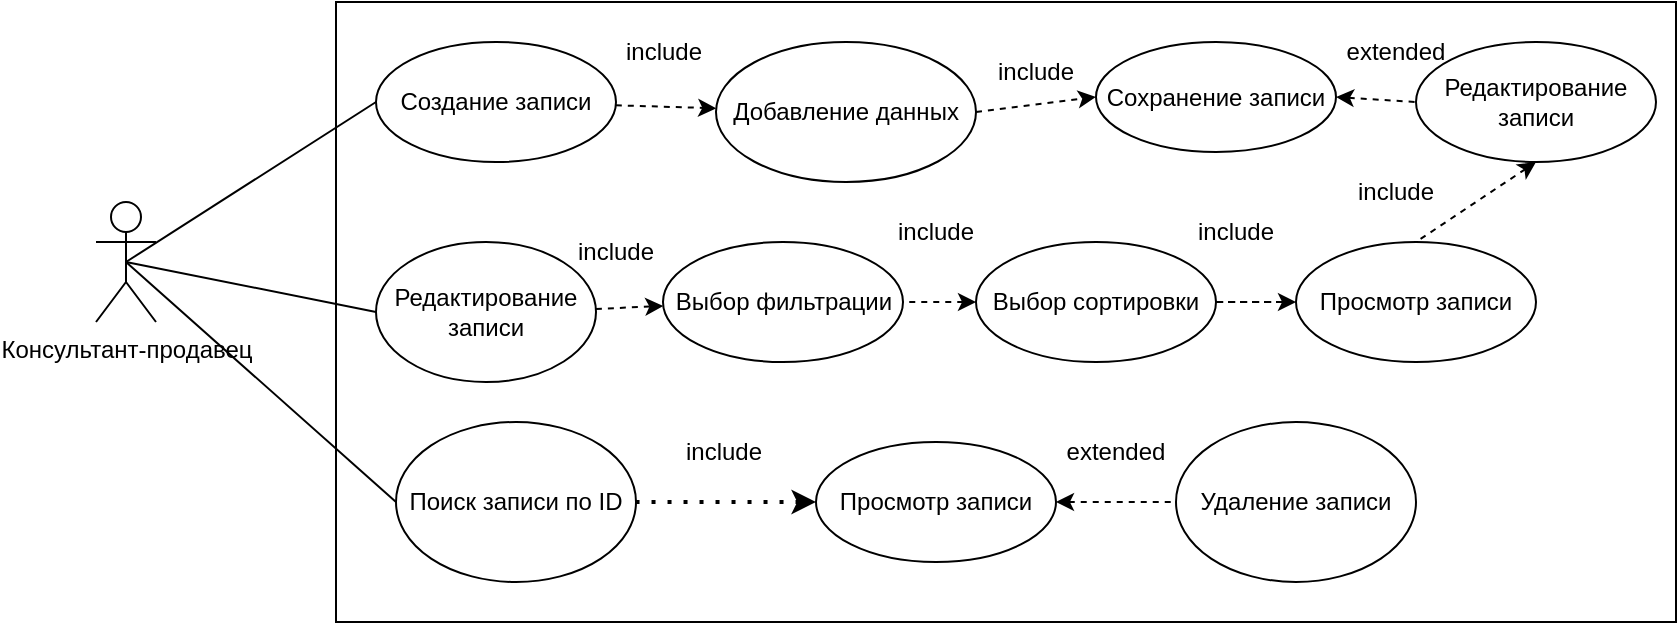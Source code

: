 <mxfile version="24.4.13" type="device">
  <diagram name="Страница — 1" id="Wkboei9bCdQ3mvkF6ZCS">
    <mxGraphModel dx="724" dy="434" grid="0" gridSize="10" guides="1" tooltips="1" connect="1" arrows="1" fold="1" page="0" pageScale="1" pageWidth="827" pageHeight="1169" math="0" shadow="0">
      <root>
        <mxCell id="0" />
        <mxCell id="1" parent="0" />
        <mxCell id="adg_dMzKwfag7LFjFZzg-8" value="Консультант-продавец&lt;div&gt;&lt;br&gt;&lt;/div&gt;" style="shape=umlActor;verticalLabelPosition=bottom;verticalAlign=top;html=1;outlineConnect=0;" parent="1" vertex="1">
          <mxGeometry x="130" y="230" width="30" height="60" as="geometry" />
        </mxCell>
        <mxCell id="adg_dMzKwfag7LFjFZzg-9" value="" style="rounded=0;whiteSpace=wrap;html=1;" parent="1" vertex="1">
          <mxGeometry x="250" y="130" width="670" height="310" as="geometry" />
        </mxCell>
        <mxCell id="adg_dMzKwfag7LFjFZzg-30" value="" style="rounded=0;orthogonalLoop=1;jettySize=auto;html=1;endArrow=classic;endFill=1;dashed=1;" parent="1" source="adg_dMzKwfag7LFjFZzg-10" target="adg_dMzKwfag7LFjFZzg-12" edge="1">
          <mxGeometry relative="1" as="geometry" />
        </mxCell>
        <mxCell id="adg_dMzKwfag7LFjFZzg-10" value="Создание записи" style="ellipse;whiteSpace=wrap;html=1;" parent="1" vertex="1">
          <mxGeometry x="270" y="150" width="120" height="60" as="geometry" />
        </mxCell>
        <mxCell id="adg_dMzKwfag7LFjFZzg-32" style="rounded=0;orthogonalLoop=1;jettySize=auto;html=1;exitX=1;exitY=0.5;exitDx=0;exitDy=0;entryX=0;entryY=0.5;entryDx=0;entryDy=0;dashed=1;endArrow=classic;endFill=1;" parent="1" source="adg_dMzKwfag7LFjFZzg-12" target="adg_dMzKwfag7LFjFZzg-13" edge="1">
          <mxGeometry relative="1" as="geometry" />
        </mxCell>
        <mxCell id="adg_dMzKwfag7LFjFZzg-12" value="Добавление данных" style="ellipse;whiteSpace=wrap;html=1;" parent="1" vertex="1">
          <mxGeometry x="440" y="150" width="130" height="70" as="geometry" />
        </mxCell>
        <mxCell id="adg_dMzKwfag7LFjFZzg-33" style="rounded=0;orthogonalLoop=1;jettySize=auto;html=1;exitX=1;exitY=0.5;exitDx=0;exitDy=0;entryX=0;entryY=0.5;entryDx=0;entryDy=0;endArrow=none;endFill=0;startArrow=classic;startFill=1;dashed=1;" parent="1" source="adg_dMzKwfag7LFjFZzg-13" target="adg_dMzKwfag7LFjFZzg-18" edge="1">
          <mxGeometry relative="1" as="geometry" />
        </mxCell>
        <mxCell id="adg_dMzKwfag7LFjFZzg-13" value="Сохранение записи" style="ellipse;whiteSpace=wrap;html=1;" parent="1" vertex="1">
          <mxGeometry x="630" y="150" width="120" height="55" as="geometry" />
        </mxCell>
        <mxCell id="adg_dMzKwfag7LFjFZzg-40" value="" style="rounded=0;orthogonalLoop=1;jettySize=auto;html=1;dashed=1;endArrow=classic;endFill=1;" parent="1" source="adg_dMzKwfag7LFjFZzg-14" target="adg_dMzKwfag7LFjFZzg-15" edge="1">
          <mxGeometry relative="1" as="geometry" />
        </mxCell>
        <mxCell id="adg_dMzKwfag7LFjFZzg-14" value="Редактирование записи" style="ellipse;whiteSpace=wrap;html=1;" parent="1" vertex="1">
          <mxGeometry x="270" y="250" width="110" height="70" as="geometry" />
        </mxCell>
        <mxCell id="adg_dMzKwfag7LFjFZzg-15" value="Выбор фильтрации" style="ellipse;whiteSpace=wrap;html=1;" parent="1" vertex="1">
          <mxGeometry x="413.5" y="250" width="120" height="60" as="geometry" />
        </mxCell>
        <mxCell id="adg_dMzKwfag7LFjFZzg-35" style="rounded=0;orthogonalLoop=1;jettySize=auto;html=1;exitX=1;exitY=0.5;exitDx=0;exitDy=0;entryX=0;entryY=0.5;entryDx=0;entryDy=0;dashed=1;endArrow=none;endFill=0;" parent="1" source="adg_dMzKwfag7LFjFZzg-16" target="adg_dMzKwfag7LFjFZzg-17" edge="1">
          <mxGeometry relative="1" as="geometry" />
        </mxCell>
        <mxCell id="adg_dMzKwfag7LFjFZzg-36" style="rounded=0;orthogonalLoop=1;jettySize=auto;html=1;exitX=0;exitY=0.5;exitDx=0;exitDy=0;entryX=1;entryY=0.5;entryDx=0;entryDy=0;dashed=1;endArrow=none;endFill=0;startArrow=classic;startFill=1;" parent="1" source="adg_dMzKwfag7LFjFZzg-16" target="adg_dMzKwfag7LFjFZzg-15" edge="1">
          <mxGeometry relative="1" as="geometry" />
        </mxCell>
        <mxCell id="adg_dMzKwfag7LFjFZzg-16" value="Выбор сортировки" style="ellipse;whiteSpace=wrap;html=1;" parent="1" vertex="1">
          <mxGeometry x="570" y="250" width="120" height="60" as="geometry" />
        </mxCell>
        <mxCell id="adg_dMzKwfag7LFjFZzg-39" style="rounded=0;orthogonalLoop=1;jettySize=auto;html=1;exitX=1;exitY=0.5;exitDx=0;exitDy=0;entryX=0;entryY=0.5;entryDx=0;entryDy=0;dashed=1;endArrow=none;endFill=0;startArrow=classic;startFill=1;" parent="1" source="adg_dMzKwfag7LFjFZzg-23" target="adg_dMzKwfag7LFjFZzg-22" edge="1">
          <mxGeometry relative="1" as="geometry" />
        </mxCell>
        <mxCell id="9_5izONgud1YBe6uDrTe-3" value="" style="edgeStyle=orthogonalEdgeStyle;rounded=0;orthogonalLoop=1;jettySize=auto;html=1;startArrow=classic;startFill=1;endArrow=none;endFill=0;dashed=1;" parent="1" source="adg_dMzKwfag7LFjFZzg-17" target="adg_dMzKwfag7LFjFZzg-16" edge="1">
          <mxGeometry relative="1" as="geometry" />
        </mxCell>
        <mxCell id="adg_dMzKwfag7LFjFZzg-17" value="Просмотр записи" style="ellipse;whiteSpace=wrap;html=1;" parent="1" vertex="1">
          <mxGeometry x="730" y="250" width="120" height="60" as="geometry" />
        </mxCell>
        <mxCell id="adg_dMzKwfag7LFjFZzg-34" style="rounded=0;orthogonalLoop=1;jettySize=auto;html=1;exitX=0.5;exitY=1;exitDx=0;exitDy=0;entryX=0.5;entryY=0;entryDx=0;entryDy=0;endArrow=none;endFill=0;dashed=1;startArrow=classic;startFill=1;" parent="1" source="adg_dMzKwfag7LFjFZzg-18" target="adg_dMzKwfag7LFjFZzg-17" edge="1">
          <mxGeometry relative="1" as="geometry" />
        </mxCell>
        <mxCell id="adg_dMzKwfag7LFjFZzg-18" value="Редактирование записи" style="ellipse;whiteSpace=wrap;html=1;" parent="1" vertex="1">
          <mxGeometry x="790" y="150" width="120" height="60" as="geometry" />
        </mxCell>
        <mxCell id="adg_dMzKwfag7LFjFZzg-21" value="Поиск записи по ID" style="ellipse;whiteSpace=wrap;html=1;" parent="1" vertex="1">
          <mxGeometry x="280" y="340" width="120" height="80" as="geometry" />
        </mxCell>
        <mxCell id="adg_dMzKwfag7LFjFZzg-22" value="Удаление записи" style="ellipse;whiteSpace=wrap;html=1;" parent="1" vertex="1">
          <mxGeometry x="670" y="340" width="120" height="80" as="geometry" />
        </mxCell>
        <mxCell id="adg_dMzKwfag7LFjFZzg-23" value="Просмотр записи" style="ellipse;whiteSpace=wrap;html=1;" parent="1" vertex="1">
          <mxGeometry x="490" y="350" width="120" height="60" as="geometry" />
        </mxCell>
        <mxCell id="adg_dMzKwfag7LFjFZzg-25" style="rounded=0;orthogonalLoop=1;jettySize=auto;html=1;exitX=0;exitY=0.5;exitDx=0;exitDy=0;entryX=0.5;entryY=0.5;entryDx=0;entryDy=0;entryPerimeter=0;startArrow=none;startFill=0;endArrow=none;endFill=0;" parent="1" source="adg_dMzKwfag7LFjFZzg-10" target="adg_dMzKwfag7LFjFZzg-8" edge="1">
          <mxGeometry relative="1" as="geometry" />
        </mxCell>
        <mxCell id="adg_dMzKwfag7LFjFZzg-26" style="rounded=0;orthogonalLoop=1;jettySize=auto;html=1;entryX=0;entryY=0.5;entryDx=0;entryDy=0;exitX=0.5;exitY=0.5;exitDx=0;exitDy=0;exitPerimeter=0;endArrow=none;endFill=0;" parent="1" source="adg_dMzKwfag7LFjFZzg-8" target="adg_dMzKwfag7LFjFZzg-14" edge="1">
          <mxGeometry relative="1" as="geometry">
            <mxPoint x="150" y="230" as="sourcePoint" />
            <mxPoint x="255" y="295" as="targetPoint" />
          </mxGeometry>
        </mxCell>
        <mxCell id="adg_dMzKwfag7LFjFZzg-28" style="rounded=0;orthogonalLoop=1;jettySize=auto;html=1;exitX=0.5;exitY=0.5;exitDx=0;exitDy=0;exitPerimeter=0;entryX=0;entryY=0.5;entryDx=0;entryDy=0;endArrow=none;endFill=0;" parent="1" source="adg_dMzKwfag7LFjFZzg-8" target="adg_dMzKwfag7LFjFZzg-21" edge="1">
          <mxGeometry relative="1" as="geometry" />
        </mxCell>
        <mxCell id="adg_dMzKwfag7LFjFZzg-42" value="" style="endArrow=none;dashed=1;html=1;dashPattern=1 3;strokeWidth=2;rounded=0;entryX=1;entryY=0.5;entryDx=0;entryDy=0;exitX=0;exitY=0.5;exitDx=0;exitDy=0;endFill=0;startArrow=classic;startFill=1;" parent="1" source="adg_dMzKwfag7LFjFZzg-23" target="adg_dMzKwfag7LFjFZzg-21" edge="1">
          <mxGeometry width="50" height="50" relative="1" as="geometry">
            <mxPoint x="490" y="350" as="sourcePoint" />
            <mxPoint x="540" y="300" as="targetPoint" />
          </mxGeometry>
        </mxCell>
        <mxCell id="9_5izONgud1YBe6uDrTe-2" value="include" style="text;html=1;align=center;verticalAlign=middle;whiteSpace=wrap;rounded=0;" parent="1" vertex="1">
          <mxGeometry x="384" y="140" width="60" height="30" as="geometry" />
        </mxCell>
        <mxCell id="9_5izONgud1YBe6uDrTe-4" value="include" style="text;html=1;align=center;verticalAlign=middle;whiteSpace=wrap;rounded=0;" parent="1" vertex="1">
          <mxGeometry x="570" y="150" width="60" height="30" as="geometry" />
        </mxCell>
        <mxCell id="9_5izONgud1YBe6uDrTe-5" value="include" style="text;html=1;align=center;verticalAlign=middle;whiteSpace=wrap;rounded=0;" parent="1" vertex="1">
          <mxGeometry x="360" y="240" width="60" height="30" as="geometry" />
        </mxCell>
        <mxCell id="9_5izONgud1YBe6uDrTe-6" value="include" style="text;html=1;align=center;verticalAlign=middle;whiteSpace=wrap;rounded=0;" parent="1" vertex="1">
          <mxGeometry x="413.5" y="340" width="60" height="30" as="geometry" />
        </mxCell>
        <mxCell id="9_5izONgud1YBe6uDrTe-7" value="extended" style="text;html=1;align=center;verticalAlign=middle;whiteSpace=wrap;rounded=0;" parent="1" vertex="1">
          <mxGeometry x="610" y="340" width="60" height="30" as="geometry" />
        </mxCell>
        <mxCell id="9_5izONgud1YBe6uDrTe-8" value="include" style="text;html=1;align=center;verticalAlign=middle;whiteSpace=wrap;rounded=0;" parent="1" vertex="1">
          <mxGeometry x="520" y="230" width="60" height="30" as="geometry" />
        </mxCell>
        <mxCell id="9_5izONgud1YBe6uDrTe-9" value="include" style="text;html=1;align=center;verticalAlign=middle;whiteSpace=wrap;rounded=0;" parent="1" vertex="1">
          <mxGeometry x="670" y="230" width="60" height="30" as="geometry" />
        </mxCell>
        <mxCell id="9_5izONgud1YBe6uDrTe-10" value="include" style="text;html=1;align=center;verticalAlign=middle;whiteSpace=wrap;rounded=0;" parent="1" vertex="1">
          <mxGeometry x="750" y="210" width="60" height="30" as="geometry" />
        </mxCell>
        <mxCell id="9_5izONgud1YBe6uDrTe-11" value="extended" style="text;html=1;align=center;verticalAlign=middle;whiteSpace=wrap;rounded=0;" parent="1" vertex="1">
          <mxGeometry x="750" y="140" width="60" height="30" as="geometry" />
        </mxCell>
      </root>
    </mxGraphModel>
  </diagram>
</mxfile>
